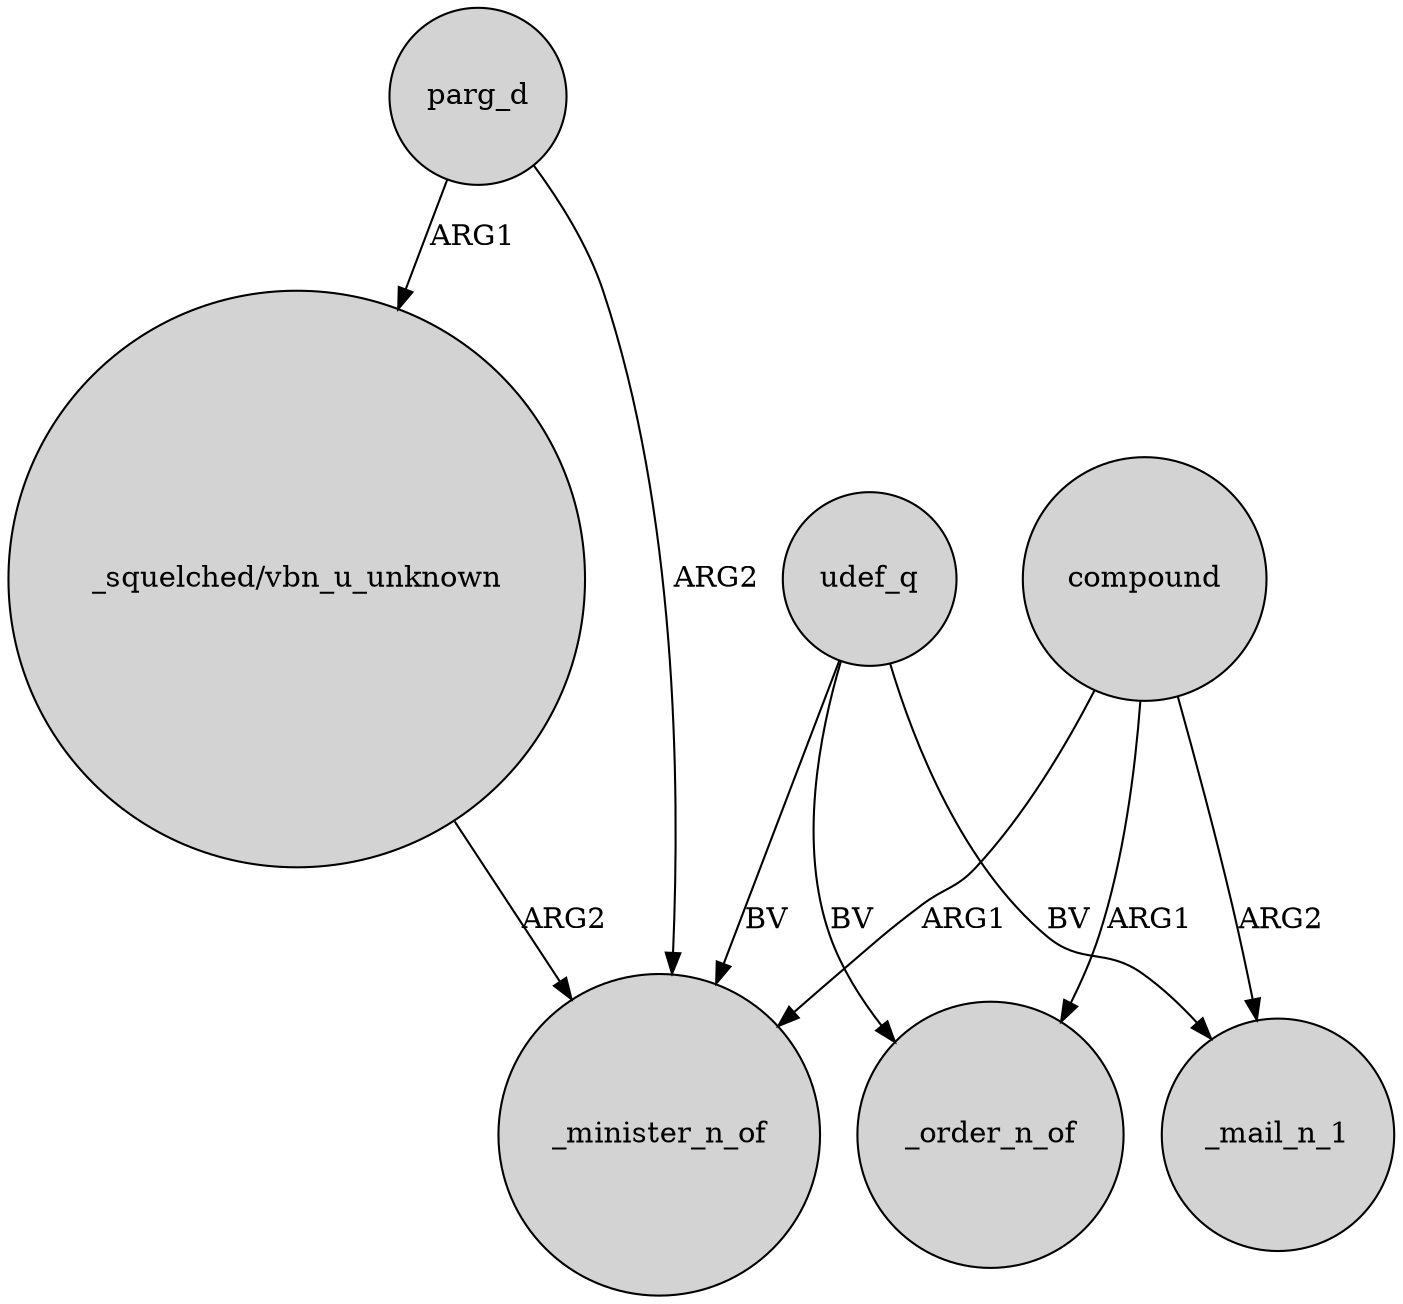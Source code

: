digraph {
	node [shape=circle style=filled]
	parg_d -> _minister_n_of [label=ARG2]
	compound -> _mail_n_1 [label=ARG2]
	udef_q -> _mail_n_1 [label=BV]
	compound -> _order_n_of [label=ARG1]
	compound -> _minister_n_of [label=ARG1]
	udef_q -> _order_n_of [label=BV]
	parg_d -> "_squelched/vbn_u_unknown" [label=ARG1]
	"_squelched/vbn_u_unknown" -> _minister_n_of [label=ARG2]
	udef_q -> _minister_n_of [label=BV]
}

